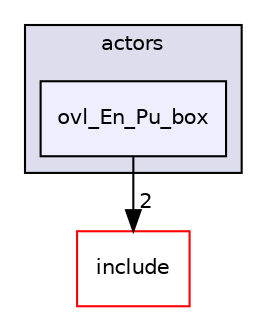 digraph "src/overlays/actors/ovl_En_Pu_box" {
  compound=true
  node [ fontsize="10", fontname="Helvetica"];
  edge [ labelfontsize="10", labelfontname="Helvetica"];
  subgraph clusterdir_e93473484be31ce7bcb356bd643a22f8 {
    graph [ bgcolor="#ddddee", pencolor="black", label="actors" fontname="Helvetica", fontsize="10", URL="dir_e93473484be31ce7bcb356bd643a22f8.html"]
  dir_011090391e0d9f885c80ee1a76ddac09 [shape=box, label="ovl_En_Pu_box", style="filled", fillcolor="#eeeeff", pencolor="black", URL="dir_011090391e0d9f885c80ee1a76ddac09.html"];
  }
  dir_d44c64559bbebec7f509842c48db8b23 [shape=box label="include" fillcolor="white" style="filled" color="red" URL="dir_d44c64559bbebec7f509842c48db8b23.html"];
  dir_011090391e0d9f885c80ee1a76ddac09->dir_d44c64559bbebec7f509842c48db8b23 [headlabel="2", labeldistance=1.5 headhref="dir_000330_000000.html"];
}
